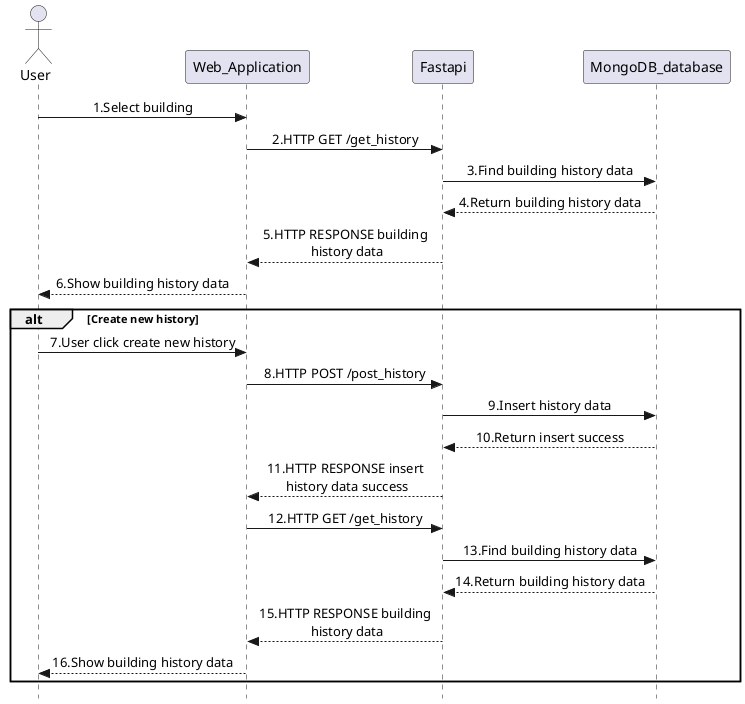@startuml Roof_Surface_addNewHistory
skinparam Style strictuml
skinparam SequenceMessageAlignment center
actor User as user
participant Web_Application as web_app
participant Fastapi as fastapi
participant MongoDB_database as base
user -> web_app : 1.Select building
web_app -> fastapi : 2.HTTP GET /get_history
fastapi -> base : 3.Find building history data
base --> fastapi : 4.Return building history data
fastapi --> web_app : 5.HTTP RESPONSE building\n history data
web_app --> user : 6.Show building history data
alt Create new history
user -> web_app : 7.User click create new history
web_app -> fastapi : 8.HTTP POST /post_history
fastapi -> base : 9.Insert history data
base --> fastapi : 10.Return insert success
fastapi --> web_app : 11.HTTP RESPONSE insert\n history data success
web_app -> fastapi : 12.HTTP GET /get_history
fastapi -> base : 13.Find building history data
base --> fastapi : 14.Return building history data
fastapi --> web_app : 15.HTTP RESPONSE building\n history data
web_app --> user : 16.Show building history data
end

@enduml
